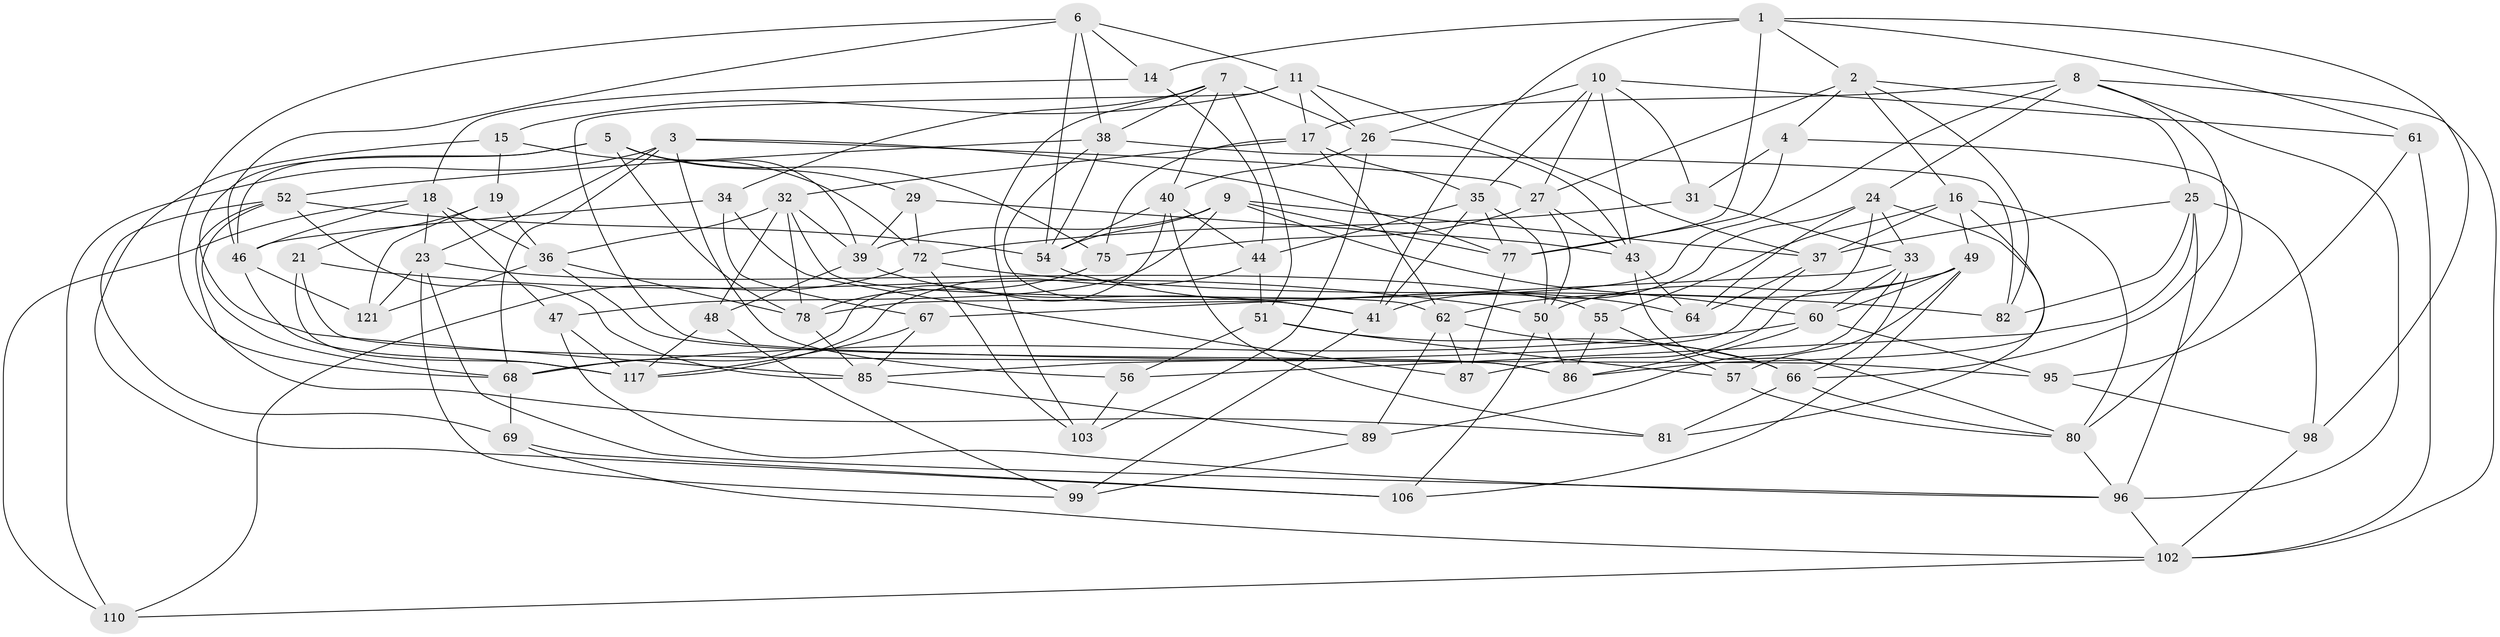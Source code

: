 // original degree distribution, {4: 1.0}
// Generated by graph-tools (version 1.1) at 2025/11/02/27/25 16:11:47]
// undirected, 77 vertices, 201 edges
graph export_dot {
graph [start="1"]
  node [color=gray90,style=filled];
  1 [super="+90"];
  2 [super="+108"];
  3 [super="+53"];
  4;
  5 [super="+20"];
  6 [super="+45"];
  7 [super="+123"];
  8 [super="+105"];
  9 [super="+28"];
  10 [super="+12"];
  11 [super="+13"];
  14;
  15;
  16 [super="+22"];
  17 [super="+76"];
  18 [super="+59"];
  19;
  21;
  23 [super="+115"];
  24 [super="+120"];
  25 [super="+58"];
  26 [super="+30"];
  27 [super="+74"];
  29;
  31;
  32 [super="+104"];
  33 [super="+83"];
  34;
  35 [super="+63"];
  36 [super="+70"];
  37 [super="+65"];
  38 [super="+42"];
  39 [super="+119"];
  40 [super="+100"];
  41 [super="+94"];
  43 [super="+92"];
  44 [super="+91"];
  46 [super="+88"];
  47;
  48;
  49 [super="+101"];
  50 [super="+113"];
  51 [super="+107"];
  52 [super="+97"];
  54 [super="+71"];
  55;
  56;
  57;
  60 [super="+73"];
  61;
  62 [super="+111"];
  64;
  66 [super="+122"];
  67;
  68 [super="+112"];
  69;
  72 [super="+124"];
  75;
  77 [super="+79"];
  78 [super="+109"];
  80 [super="+84"];
  81;
  82;
  85 [super="+114"];
  86 [super="+93"];
  87;
  89;
  95;
  96 [super="+118"];
  98;
  99;
  102 [super="+116"];
  103;
  106;
  110;
  117 [super="+125"];
  121;
  1 -- 2;
  1 -- 98;
  1 -- 77;
  1 -- 61;
  1 -- 14;
  1 -- 41;
  2 -- 25;
  2 -- 27;
  2 -- 4;
  2 -- 82;
  2 -- 16;
  3 -- 110;
  3 -- 77;
  3 -- 27;
  3 -- 56;
  3 -- 68;
  3 -- 23;
  4 -- 31;
  4 -- 77;
  4 -- 80;
  5 -- 75;
  5 -- 85;
  5 -- 78;
  5 -- 29;
  5 -- 46;
  5 -- 39;
  6 -- 38;
  6 -- 46;
  6 -- 54;
  6 -- 11;
  6 -- 68;
  6 -- 14;
  7 -- 103;
  7 -- 26;
  7 -- 40;
  7 -- 34;
  7 -- 51;
  7 -- 38;
  8 -- 17;
  8 -- 78;
  8 -- 96;
  8 -- 24;
  8 -- 66;
  8 -- 102;
  9 -- 54;
  9 -- 60;
  9 -- 77;
  9 -- 47;
  9 -- 37;
  9 -- 39;
  10 -- 43;
  10 -- 27;
  10 -- 61;
  10 -- 31;
  10 -- 35;
  10 -- 26;
  11 -- 95;
  11 -- 15;
  11 -- 17;
  11 -- 26;
  11 -- 37;
  14 -- 18;
  14 -- 44;
  15 -- 19;
  15 -- 106;
  15 -- 72;
  16 -- 80;
  16 -- 49;
  16 -- 55;
  16 -- 86;
  16 -- 37;
  17 -- 75;
  17 -- 35;
  17 -- 62;
  17 -- 32;
  18 -- 36;
  18 -- 47;
  18 -- 110;
  18 -- 23;
  18 -- 46;
  19 -- 21;
  19 -- 121;
  19 -- 36;
  21 -- 86;
  21 -- 50;
  21 -- 117;
  23 -- 96;
  23 -- 121;
  23 -- 99;
  23 -- 55;
  24 -- 41;
  24 -- 87;
  24 -- 64;
  24 -- 81;
  24 -- 33;
  25 -- 37;
  25 -- 96;
  25 -- 56;
  25 -- 82;
  25 -- 98;
  26 -- 43;
  26 -- 40;
  26 -- 103;
  27 -- 75;
  27 -- 50;
  27 -- 43;
  29 -- 39;
  29 -- 72;
  29 -- 43;
  31 -- 72;
  31 -- 33;
  32 -- 36;
  32 -- 48;
  32 -- 39;
  32 -- 78;
  32 -- 62;
  33 -- 89;
  33 -- 60;
  33 -- 67;
  33 -- 66;
  34 -- 87;
  34 -- 67;
  34 -- 46;
  35 -- 44;
  35 -- 50;
  35 -- 41;
  35 -- 77;
  36 -- 121;
  36 -- 78;
  36 -- 86;
  37 -- 85;
  37 -- 64;
  38 -- 82;
  38 -- 41;
  38 -- 52;
  38 -- 54;
  39 -- 41;
  39 -- 48;
  40 -- 68;
  40 -- 81;
  40 -- 44;
  40 -- 54;
  41 -- 99;
  43 -- 80;
  43 -- 64;
  44 -- 51 [weight=2];
  44 -- 117;
  46 -- 117;
  46 -- 121;
  47 -- 96;
  47 -- 117;
  48 -- 117;
  48 -- 99;
  49 -- 57;
  49 -- 50;
  49 -- 106;
  49 -- 62;
  49 -- 60;
  50 -- 86;
  50 -- 106;
  51 -- 57;
  51 -- 56;
  51 -- 66;
  52 -- 68;
  52 -- 81;
  52 -- 54;
  52 -- 85;
  52 -- 69;
  54 -- 64;
  55 -- 57;
  55 -- 86;
  56 -- 103;
  57 -- 80;
  60 -- 68;
  60 -- 86;
  60 -- 95;
  61 -- 95;
  61 -- 102;
  62 -- 66;
  62 -- 89;
  62 -- 87;
  66 -- 81;
  66 -- 80;
  67 -- 117;
  67 -- 85;
  68 -- 69;
  69 -- 106;
  69 -- 102;
  72 -- 82;
  72 -- 103;
  72 -- 110;
  75 -- 78;
  77 -- 87;
  78 -- 85;
  80 -- 96;
  85 -- 89;
  89 -- 99;
  95 -- 98;
  96 -- 102;
  98 -- 102;
  102 -- 110;
}

